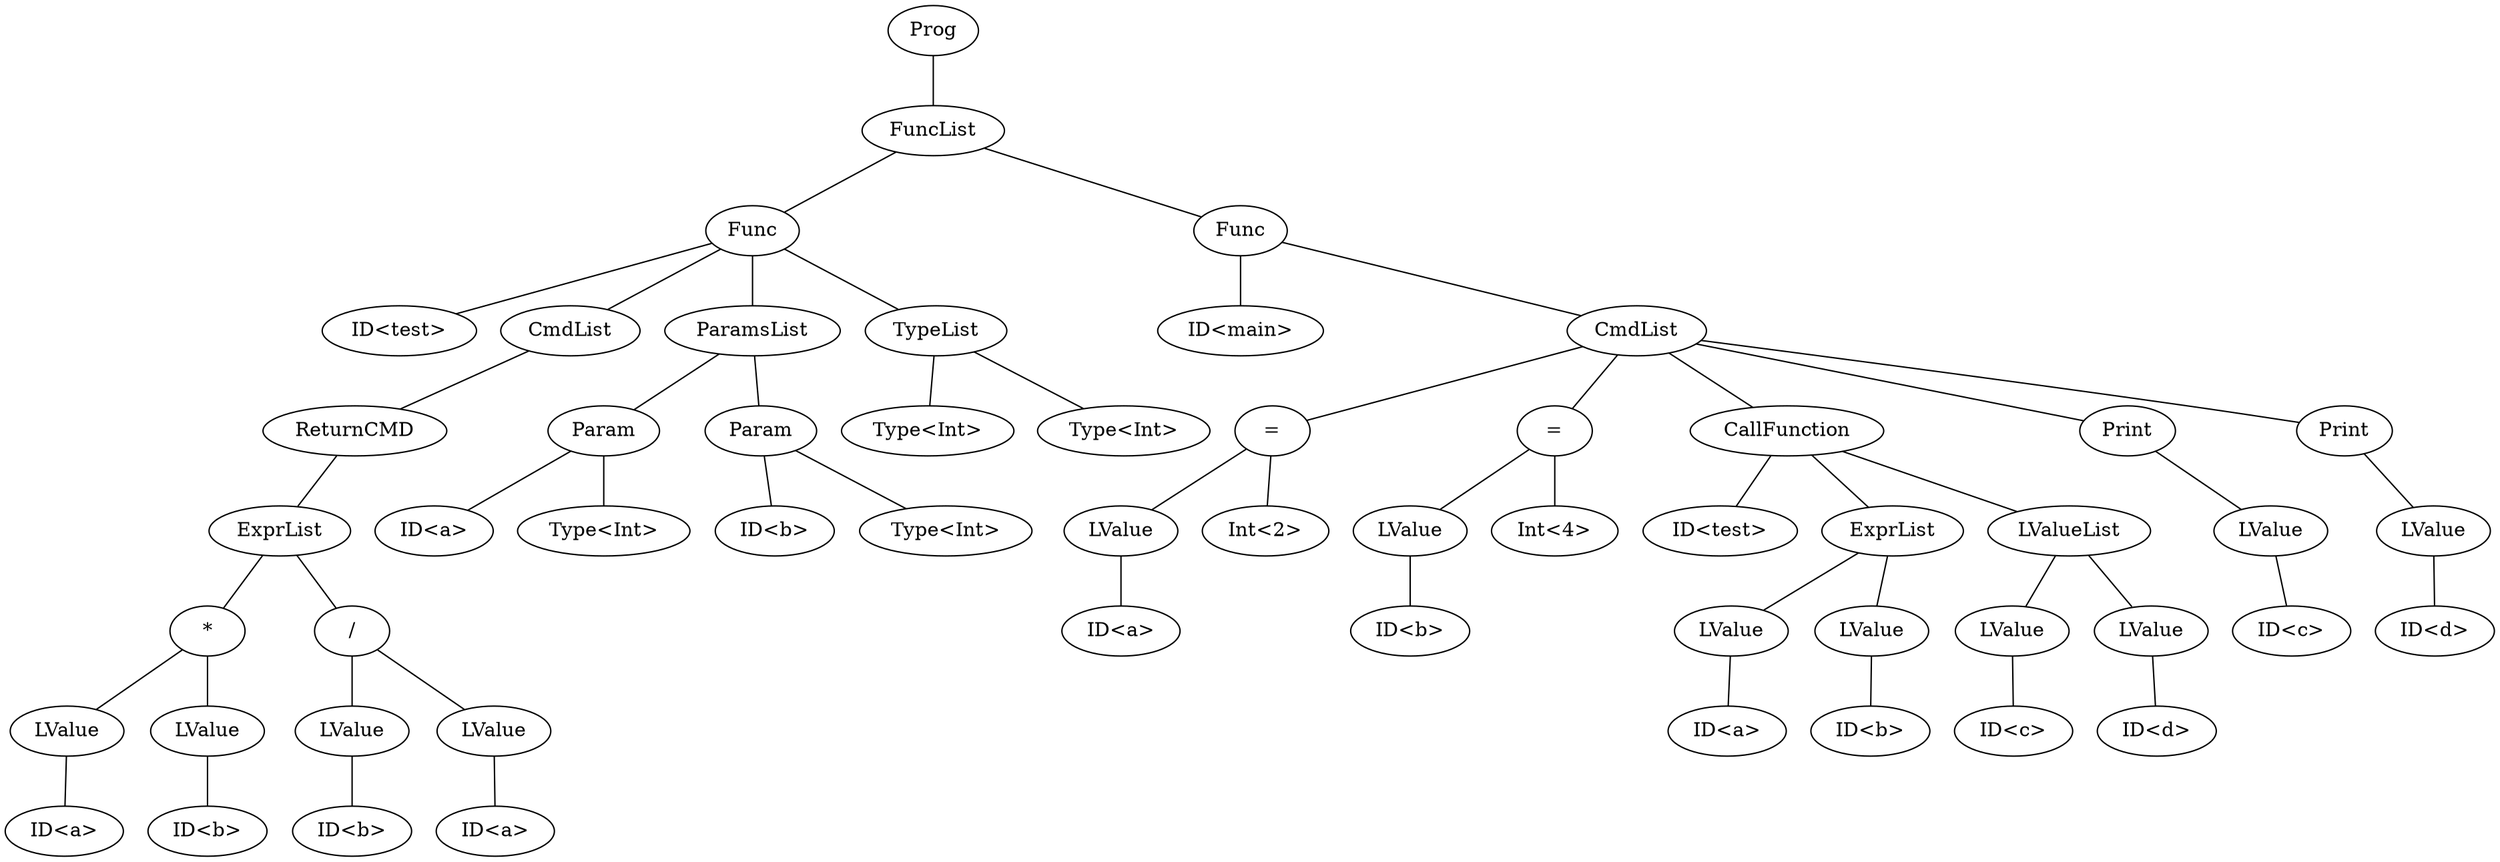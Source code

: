 graph program {
55 [label=Prog]
55--25
25 [label=FuncList]
25--24
24 [label="Func"]
24--23
23 [label="ID<test>"]
24--22
22 [label=CmdList]
22--21
21 [label="ReturnCMD"]
21--15
15 [label=ExprList]
15--14
14 [label= "*"]
14--11
11 [label="LValue"]
11--10
10 [label="ID<a>"]
14--13
13 [label="LValue"]
13--12
12 [label="ID<b>"]
15--20
20 [label= "/"]
20--17
17 [label="LValue"]
17--16
16 [label="ID<b>"]
20--19
19 [label="LValue"]
19--18
18 [label="ID<a>"]
24--3
3 [label="ParamsList"]
3--2
2 [label="Param"]
2--1
1 [label="ID<a>"]
2--0
0 [label="Type<Int>"]
3--6
6 [label="Param"]
6--5
5 [label="ID<b>"]
6--4
4 [label="Type<Int>"]
24--8
8 [label="TypeList"]
8--7
7 [label="Type<Int>"]
8--9
9 [label="Type<Int>"]
25--54
54 [label="Func"]
54--53
53 [label="ID<main>"]
54--30
30 [label=CmdList]
30--29
29 [label= "="]
29--27
27 [label="LValue"]
27--26
26 [label="ID<a>"]
29--28
28 [label="Int<2>"]
30--34
34 [label= "="]
34--32
32 [label="LValue"]
32--31
31 [label="ID<b>"]
34--33
33 [label="Int<4>"]
30--46
46 [label= "CallFunction"]
46--45
45 [label="ID<test>"]
46--37
37 [label=ExprList]
37--36
36 [label="LValue"]
36--35
35 [label="ID<a>"]
37--39
39 [label="LValue"]
39--38
38 [label="ID<b>"]
46--42
42 [label=LValueList]
42--41
41 [label="LValue"]
41--40
40 [label="ID<c>"]
42--44
44 [label="LValue"]
44--43
43 [label="ID<d>"]
30--49
49 [label="Print"]
49--48
48 [label="LValue"]
48--47
47 [label="ID<c>"]
30--52
52 [label="Print"]
52--51
51 [label="LValue"]
51--50
50 [label="ID<d>"]
}
